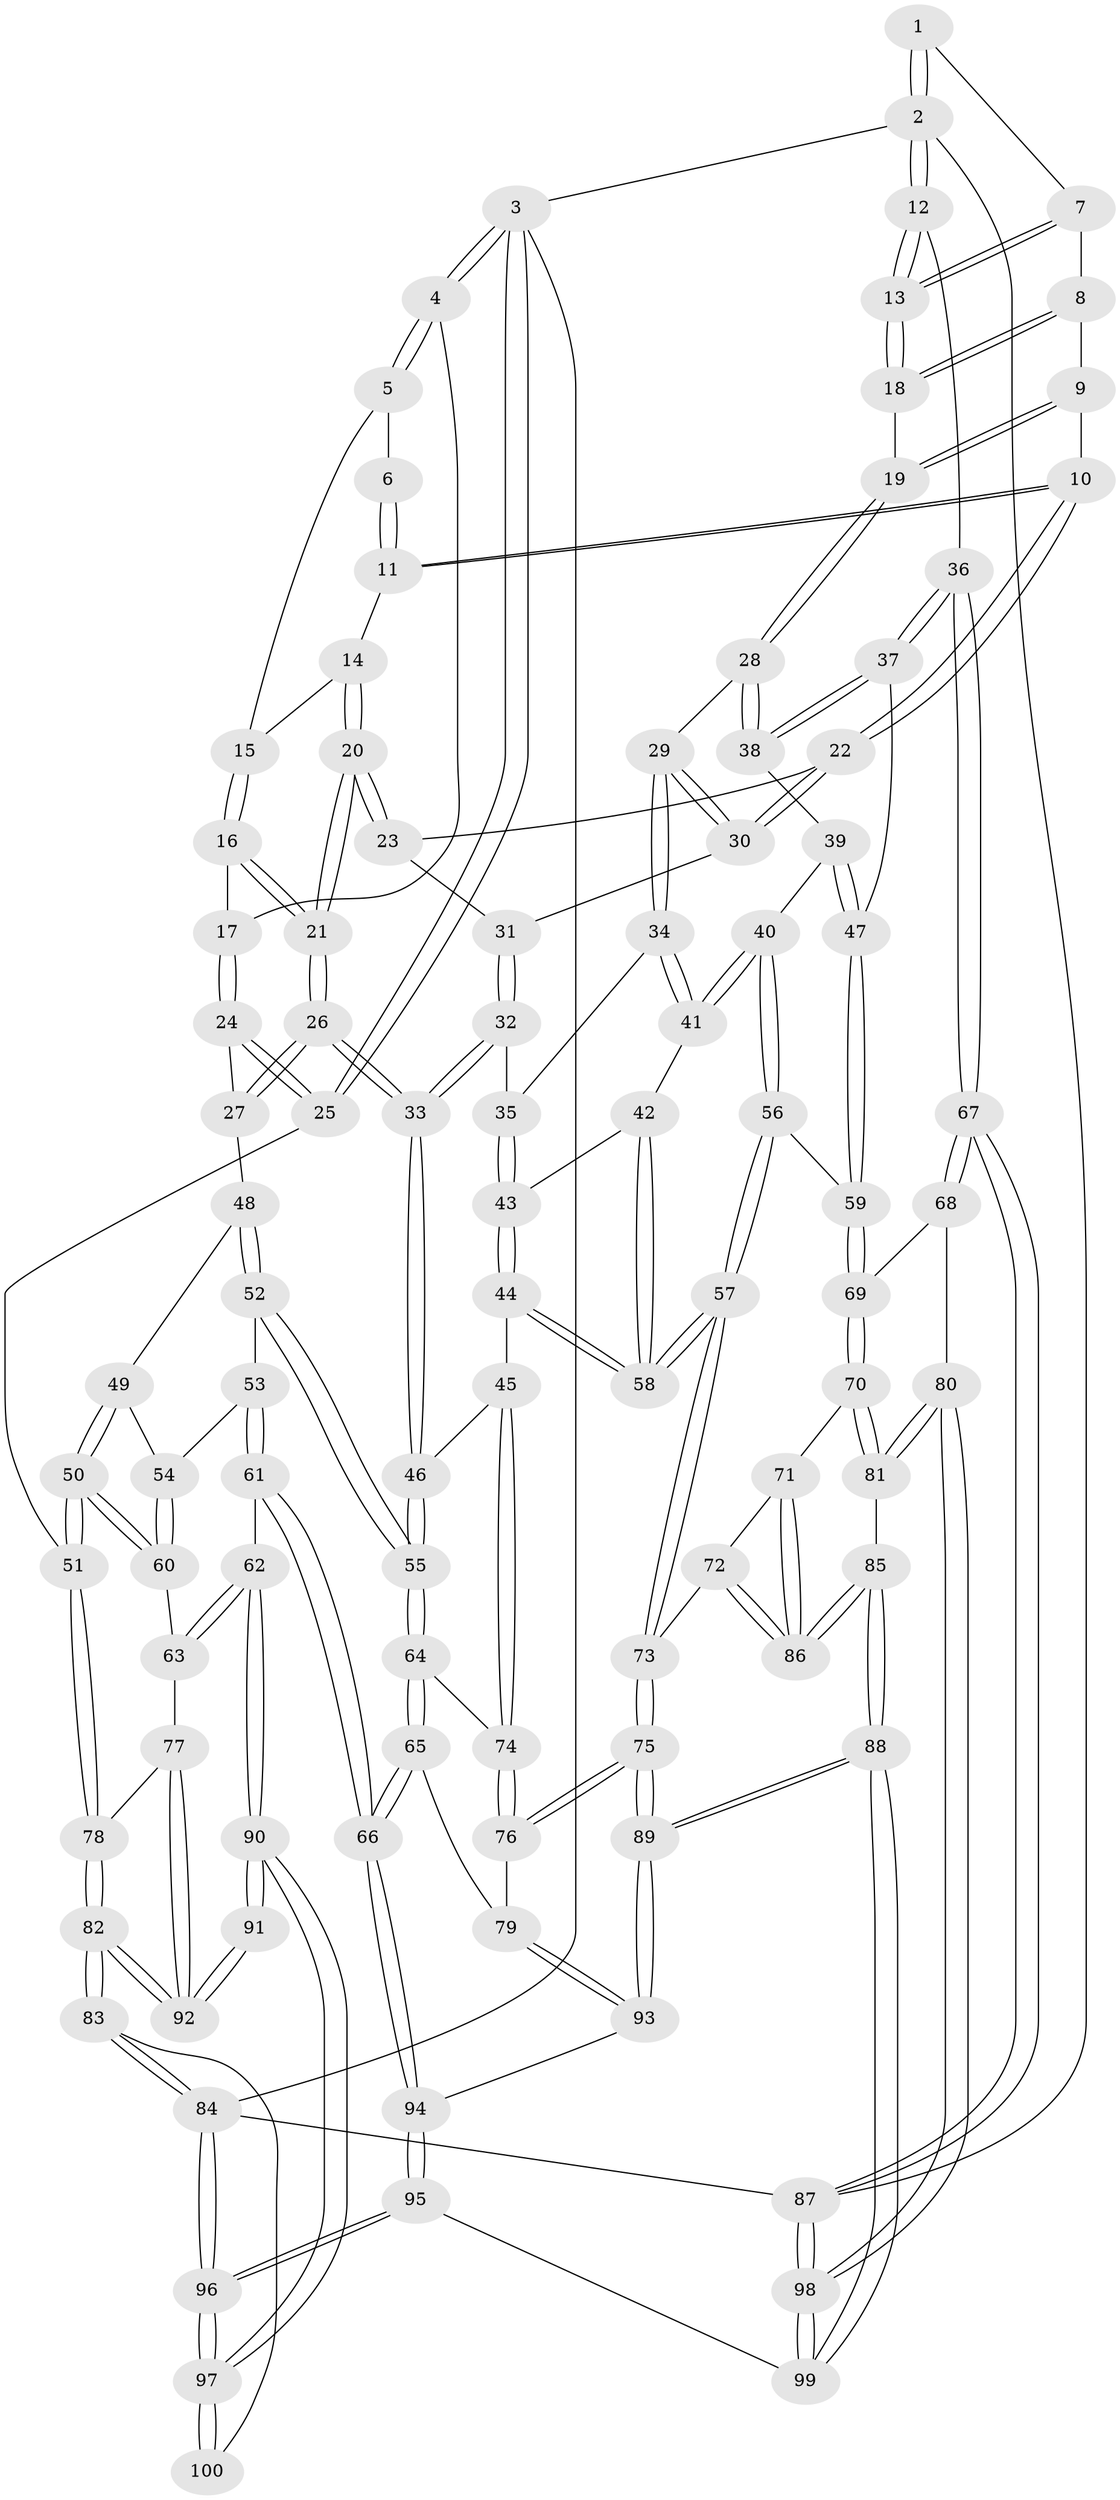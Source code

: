 // coarse degree distribution, {4: 0.3333333333333333, 2: 0.16666666666666666, 3: 0.16666666666666666, 8: 0.06666666666666667, 6: 0.1, 5: 0.1, 1: 0.06666666666666667}
// Generated by graph-tools (version 1.1) at 2025/05/03/04/25 22:05:26]
// undirected, 100 vertices, 247 edges
graph export_dot {
graph [start="1"]
  node [color=gray90,style=filled];
  1 [pos="+0.8939539834807076+0"];
  2 [pos="+1+0"];
  3 [pos="+0+0"];
  4 [pos="+0.18287116845564255+0"];
  5 [pos="+0.32647592486879795+0"];
  6 [pos="+0.6116592879042198+0"];
  7 [pos="+0.8729192339763394+0.023134161516127665"];
  8 [pos="+0.8480253649240912+0.07933529853862342"];
  9 [pos="+0.834080196144103+0.09197804044157541"];
  10 [pos="+0.6864894178007129+0.09910841002549033"];
  11 [pos="+0.6450096485230209+0.023299888409722663"];
  12 [pos="+1+0.12839176522744264"];
  13 [pos="+1+0.15569503101008692"];
  14 [pos="+0.4937172023765616+0.13457336041964513"];
  15 [pos="+0.44074007922958613+0.07760167189301999"];
  16 [pos="+0.38656707889801567+0.15942313031932287"];
  17 [pos="+0.21244946974036988+0"];
  18 [pos="+1+0.17898384063672354"];
  19 [pos="+0.8870906013281519+0.26842559034488095"];
  20 [pos="+0.48935148159337705+0.20703063682369444"];
  21 [pos="+0.4304220863314573+0.3007127106754006"];
  22 [pos="+0.685207334376304+0.11256648636637476"];
  23 [pos="+0.5820860354038377+0.18745544475026515"];
  24 [pos="+0.20641903596041095+0.1833681813077239"];
  25 [pos="+0+0.38844495603234686"];
  26 [pos="+0.4120541964288618+0.36337207377393516"];
  27 [pos="+0.35737435704260373+0.3681855039585486"];
  28 [pos="+0.8268993055377905+0.33638736591871604"];
  29 [pos="+0.7847825667952321+0.33240673593469866"];
  30 [pos="+0.7149349578497397+0.22011423235626393"];
  31 [pos="+0.6058110968510172+0.25347156180757496"];
  32 [pos="+0.5032493539508303+0.3829974680417355"];
  33 [pos="+0.43220203816879493+0.37537535306140873"];
  34 [pos="+0.6815906744306413+0.3979170513367958"];
  35 [pos="+0.577836001610247+0.4067682396611538"];
  36 [pos="+1+0.5038203913220678"];
  37 [pos="+1+0.4992238330433054"];
  38 [pos="+0.8673467899497515+0.39524850593494604"];
  39 [pos="+0.8211247084029478+0.5085349601378694"];
  40 [pos="+0.7862771912658653+0.5465319746484071"];
  41 [pos="+0.7124201792991925+0.514259824634094"];
  42 [pos="+0.7007284119641938+0.5378901938450655"];
  43 [pos="+0.6034610797423116+0.5639914008718672"];
  44 [pos="+0.5964584722334114+0.5951694753874837"];
  45 [pos="+0.5229934171589864+0.631437521219693"];
  46 [pos="+0.4533543787325003+0.5076564064527069"];
  47 [pos="+0.9085993002911605+0.6145169108400893"];
  48 [pos="+0.354161698604277+0.37086981378774353"];
  49 [pos="+0.18543032078320168+0.41830255153256246"];
  50 [pos="+0+0.4618152323978507"];
  51 [pos="+0+0.4503918355080188"];
  52 [pos="+0.2869751926636678+0.5836128106350134"];
  53 [pos="+0.25249917566450575+0.601999031926212"];
  54 [pos="+0.22061095810107947+0.5922136819271562"];
  55 [pos="+0.37339448142852677+0.648115771477989"];
  56 [pos="+0.7922330954590959+0.595198400324467"];
  57 [pos="+0.7128646183439782+0.6742717927003039"];
  58 [pos="+0.703471442263221+0.6613652816021416"];
  59 [pos="+0.9046370235971085+0.6205911171257943"];
  60 [pos="+0.03773581160293972+0.5721598825118601"];
  61 [pos="+0.2201735623390604+0.766675092386692"];
  62 [pos="+0.21748642617067312+0.7673997379907673"];
  63 [pos="+0.07839320467054146+0.647044123594631"];
  64 [pos="+0.38396898500591664+0.6691287561472009"];
  65 [pos="+0.3739518376304754+0.7204480282828765"];
  66 [pos="+0.3136792163885969+0.7915333158013155"];
  67 [pos="+1+0.6929574132334997"];
  68 [pos="+0.9913013918480907+0.7148215272608259"];
  69 [pos="+0.9021625754482142+0.6812073562479821"];
  70 [pos="+0.8894642353653625+0.6967939304818787"];
  71 [pos="+0.8817999233263866+0.6993666531334917"];
  72 [pos="+0.7279824059497954+0.701579944452581"];
  73 [pos="+0.7146214424708562+0.6954623250441871"];
  74 [pos="+0.5201435117113775+0.6392763773922853"];
  75 [pos="+0.651349291807284+0.7605899790521209"];
  76 [pos="+0.5420187649509401+0.7231840856435382"];
  77 [pos="+0.05387187127740409+0.778274480452"];
  78 [pos="+0+0.5735577505400721"];
  79 [pos="+0.500306433329207+0.7634339222062931"];
  80 [pos="+0.9517078647548536+0.8330745646020565"];
  81 [pos="+0.9148888251026189+0.8069534625544684"];
  82 [pos="+0+0.8438158822022169"];
  83 [pos="+0+0.9769352944077785"];
  84 [pos="+0+1"];
  85 [pos="+0.8128727737624387+0.8318217793435635"];
  86 [pos="+0.8088558788498335+0.8137519353704152"];
  87 [pos="+1+1"];
  88 [pos="+0.7280871451778581+1"];
  89 [pos="+0.6541784188817864+0.9347214290215096"];
  90 [pos="+0.13492474266490434+0.8548396178830807"];
  91 [pos="+0.12673946347994966+0.8532787389066956"];
  92 [pos="+0.05582155732353981+0.7958645840907229"];
  93 [pos="+0.4811100321572915+0.8728661527021324"];
  94 [pos="+0.3781688702467952+0.9093724168837128"];
  95 [pos="+0.26476956152396236+1"];
  96 [pos="+0.2524516040045442+1"];
  97 [pos="+0.23325077070788558+1"];
  98 [pos="+1+1"];
  99 [pos="+0.7766458642890327+1"];
  100 [pos="+0.013890124807639433+0.9037651760715544"];
  1 -- 2;
  1 -- 2;
  1 -- 7;
  2 -- 3;
  2 -- 12;
  2 -- 12;
  2 -- 87;
  3 -- 4;
  3 -- 4;
  3 -- 25;
  3 -- 25;
  3 -- 84;
  4 -- 5;
  4 -- 5;
  4 -- 17;
  5 -- 6;
  5 -- 15;
  6 -- 11;
  6 -- 11;
  7 -- 8;
  7 -- 13;
  7 -- 13;
  8 -- 9;
  8 -- 18;
  8 -- 18;
  9 -- 10;
  9 -- 19;
  9 -- 19;
  10 -- 11;
  10 -- 11;
  10 -- 22;
  10 -- 22;
  11 -- 14;
  12 -- 13;
  12 -- 13;
  12 -- 36;
  13 -- 18;
  13 -- 18;
  14 -- 15;
  14 -- 20;
  14 -- 20;
  15 -- 16;
  15 -- 16;
  16 -- 17;
  16 -- 21;
  16 -- 21;
  17 -- 24;
  17 -- 24;
  18 -- 19;
  19 -- 28;
  19 -- 28;
  20 -- 21;
  20 -- 21;
  20 -- 23;
  20 -- 23;
  21 -- 26;
  21 -- 26;
  22 -- 23;
  22 -- 30;
  22 -- 30;
  23 -- 31;
  24 -- 25;
  24 -- 25;
  24 -- 27;
  25 -- 51;
  26 -- 27;
  26 -- 27;
  26 -- 33;
  26 -- 33;
  27 -- 48;
  28 -- 29;
  28 -- 38;
  28 -- 38;
  29 -- 30;
  29 -- 30;
  29 -- 34;
  29 -- 34;
  30 -- 31;
  31 -- 32;
  31 -- 32;
  32 -- 33;
  32 -- 33;
  32 -- 35;
  33 -- 46;
  33 -- 46;
  34 -- 35;
  34 -- 41;
  34 -- 41;
  35 -- 43;
  35 -- 43;
  36 -- 37;
  36 -- 37;
  36 -- 67;
  36 -- 67;
  37 -- 38;
  37 -- 38;
  37 -- 47;
  38 -- 39;
  39 -- 40;
  39 -- 47;
  39 -- 47;
  40 -- 41;
  40 -- 41;
  40 -- 56;
  40 -- 56;
  41 -- 42;
  42 -- 43;
  42 -- 58;
  42 -- 58;
  43 -- 44;
  43 -- 44;
  44 -- 45;
  44 -- 58;
  44 -- 58;
  45 -- 46;
  45 -- 74;
  45 -- 74;
  46 -- 55;
  46 -- 55;
  47 -- 59;
  47 -- 59;
  48 -- 49;
  48 -- 52;
  48 -- 52;
  49 -- 50;
  49 -- 50;
  49 -- 54;
  50 -- 51;
  50 -- 51;
  50 -- 60;
  50 -- 60;
  51 -- 78;
  51 -- 78;
  52 -- 53;
  52 -- 55;
  52 -- 55;
  53 -- 54;
  53 -- 61;
  53 -- 61;
  54 -- 60;
  54 -- 60;
  55 -- 64;
  55 -- 64;
  56 -- 57;
  56 -- 57;
  56 -- 59;
  57 -- 58;
  57 -- 58;
  57 -- 73;
  57 -- 73;
  59 -- 69;
  59 -- 69;
  60 -- 63;
  61 -- 62;
  61 -- 66;
  61 -- 66;
  62 -- 63;
  62 -- 63;
  62 -- 90;
  62 -- 90;
  63 -- 77;
  64 -- 65;
  64 -- 65;
  64 -- 74;
  65 -- 66;
  65 -- 66;
  65 -- 79;
  66 -- 94;
  66 -- 94;
  67 -- 68;
  67 -- 68;
  67 -- 87;
  67 -- 87;
  68 -- 69;
  68 -- 80;
  69 -- 70;
  69 -- 70;
  70 -- 71;
  70 -- 81;
  70 -- 81;
  71 -- 72;
  71 -- 86;
  71 -- 86;
  72 -- 73;
  72 -- 86;
  72 -- 86;
  73 -- 75;
  73 -- 75;
  74 -- 76;
  74 -- 76;
  75 -- 76;
  75 -- 76;
  75 -- 89;
  75 -- 89;
  76 -- 79;
  77 -- 78;
  77 -- 92;
  77 -- 92;
  78 -- 82;
  78 -- 82;
  79 -- 93;
  79 -- 93;
  80 -- 81;
  80 -- 81;
  80 -- 98;
  80 -- 98;
  81 -- 85;
  82 -- 83;
  82 -- 83;
  82 -- 92;
  82 -- 92;
  83 -- 84;
  83 -- 84;
  83 -- 100;
  84 -- 96;
  84 -- 96;
  84 -- 87;
  85 -- 86;
  85 -- 86;
  85 -- 88;
  85 -- 88;
  87 -- 98;
  87 -- 98;
  88 -- 89;
  88 -- 89;
  88 -- 99;
  88 -- 99;
  89 -- 93;
  89 -- 93;
  90 -- 91;
  90 -- 91;
  90 -- 97;
  90 -- 97;
  91 -- 92;
  91 -- 92;
  93 -- 94;
  94 -- 95;
  94 -- 95;
  95 -- 96;
  95 -- 96;
  95 -- 99;
  96 -- 97;
  96 -- 97;
  97 -- 100;
  97 -- 100;
  98 -- 99;
  98 -- 99;
}
